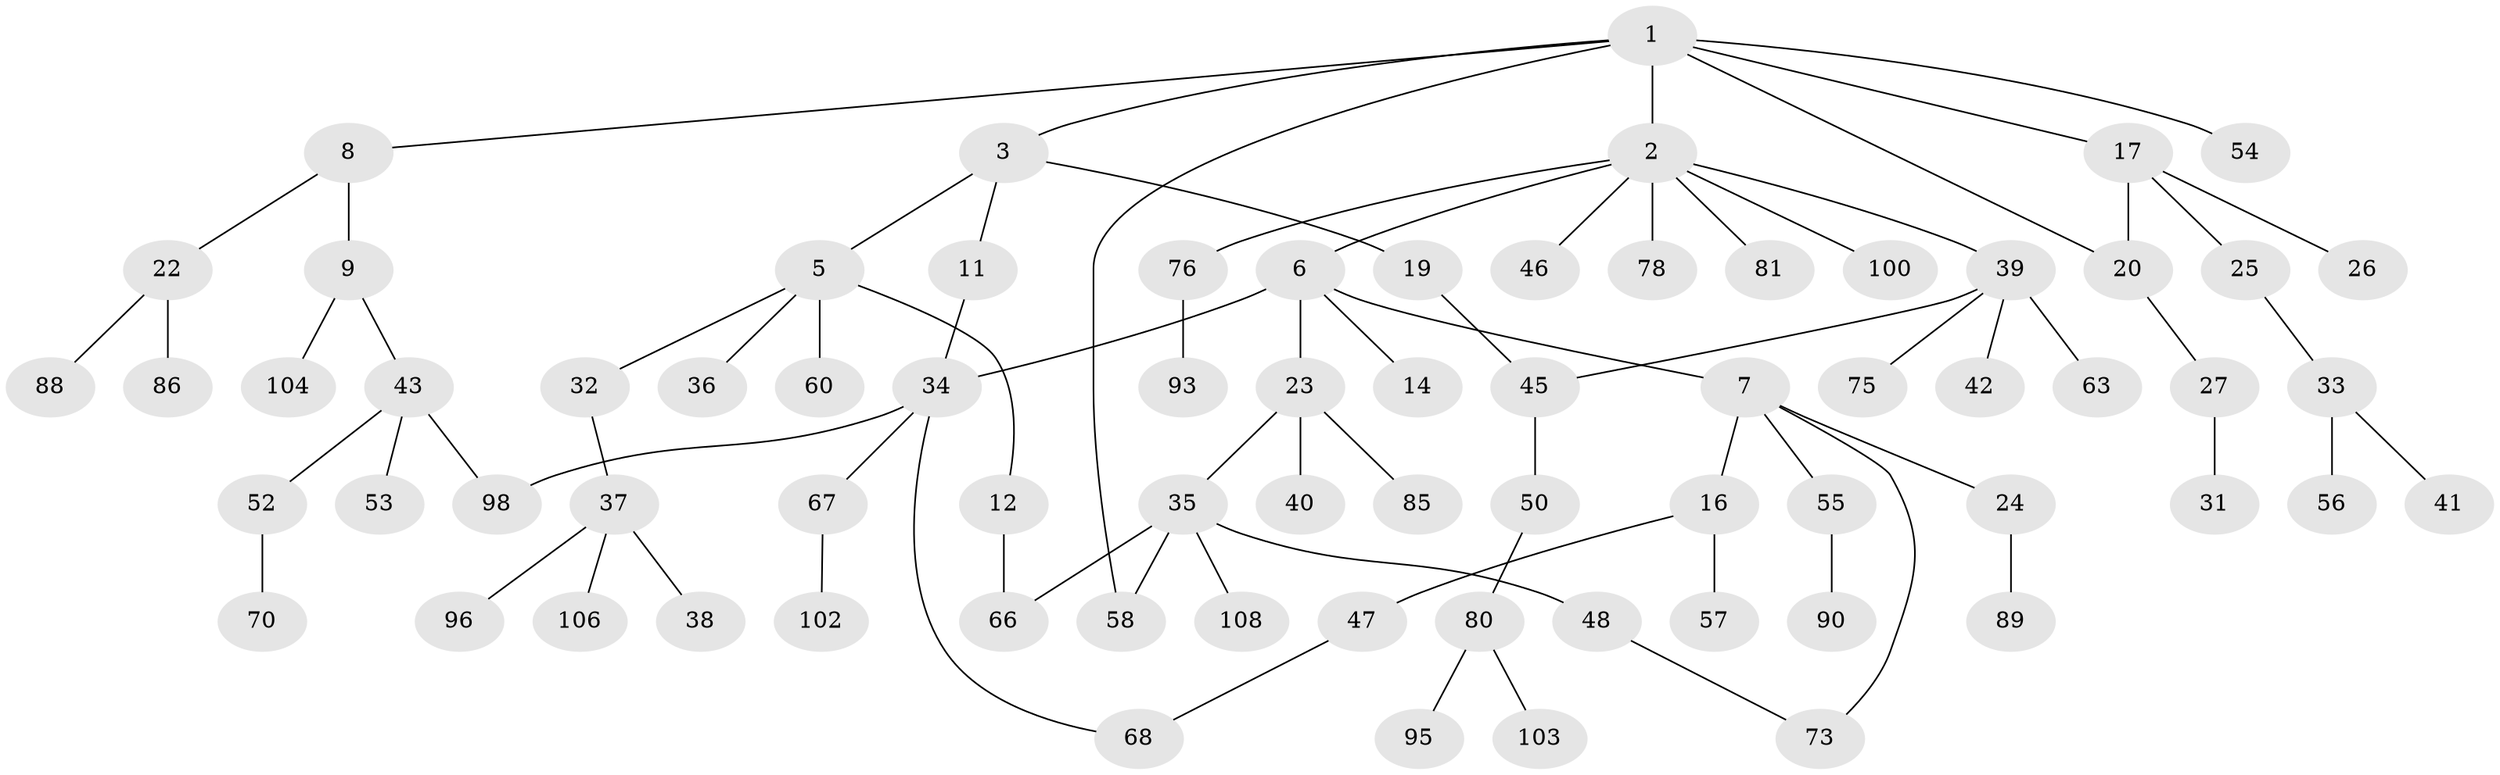 // Generated by graph-tools (version 1.1) at 2025/51/02/27/25 19:51:37]
// undirected, 73 vertices, 80 edges
graph export_dot {
graph [start="1"]
  node [color=gray90,style=filled];
  1 [super="+4"];
  2 [super="+15"];
  3 [super="+10"];
  5 [super="+28"];
  6 [super="+18"];
  7 [super="+30"];
  8;
  9 [super="+83"];
  11;
  12 [super="+13"];
  14 [super="+62"];
  16 [super="+21"];
  17 [super="+64"];
  19 [super="+59"];
  20;
  22 [super="+109"];
  23 [super="+29"];
  24 [super="+44"];
  25;
  26;
  27 [super="+65"];
  31;
  32;
  33 [super="+49"];
  34 [super="+87"];
  35 [super="+82"];
  36 [super="+69"];
  37 [super="+72"];
  38;
  39 [super="+99"];
  40 [super="+84"];
  41;
  42;
  43 [super="+51"];
  45 [super="+105"];
  46;
  47;
  48 [super="+94"];
  50;
  52 [super="+61"];
  53;
  54;
  55 [super="+101"];
  56;
  57;
  58 [super="+71"];
  60;
  63 [super="+77"];
  66;
  67 [super="+92"];
  68 [super="+74"];
  70 [super="+91"];
  73;
  75;
  76 [super="+107"];
  78 [super="+79"];
  80 [super="+97"];
  81;
  85;
  86;
  88;
  89;
  90;
  93;
  95;
  96;
  98;
  100;
  102;
  103;
  104;
  106;
  108;
  1 -- 2;
  1 -- 3;
  1 -- 17;
  1 -- 20;
  1 -- 58;
  1 -- 8;
  1 -- 54;
  2 -- 6;
  2 -- 39;
  2 -- 46;
  2 -- 100;
  2 -- 81;
  2 -- 76;
  2 -- 78;
  3 -- 5;
  3 -- 19;
  3 -- 11;
  5 -- 12;
  5 -- 36;
  5 -- 32;
  5 -- 60;
  6 -- 7;
  6 -- 14;
  6 -- 34;
  6 -- 23;
  7 -- 16;
  7 -- 24;
  7 -- 55;
  7 -- 73;
  8 -- 9;
  8 -- 22;
  9 -- 43;
  9 -- 104;
  11 -- 34;
  12 -- 66;
  16 -- 47;
  16 -- 57;
  17 -- 25;
  17 -- 26;
  17 -- 20;
  19 -- 45;
  20 -- 27;
  22 -- 86;
  22 -- 88;
  23 -- 35;
  23 -- 40;
  23 -- 85;
  24 -- 89;
  25 -- 33;
  27 -- 31;
  32 -- 37;
  33 -- 41;
  33 -- 56;
  34 -- 67;
  34 -- 68;
  34 -- 98;
  35 -- 48;
  35 -- 58;
  35 -- 108;
  35 -- 66;
  37 -- 38;
  37 -- 96;
  37 -- 106;
  39 -- 42;
  39 -- 63;
  39 -- 75;
  39 -- 45;
  43 -- 53;
  43 -- 98;
  43 -- 52;
  45 -- 50;
  47 -- 68;
  48 -- 73;
  50 -- 80;
  52 -- 70;
  55 -- 90;
  67 -- 102;
  76 -- 93;
  80 -- 95;
  80 -- 103;
}
